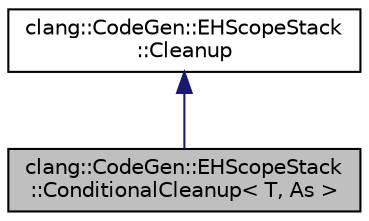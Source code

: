 digraph "clang::CodeGen::EHScopeStack::ConditionalCleanup&lt; T, As &gt;"
{
 // LATEX_PDF_SIZE
  bgcolor="transparent";
  edge [fontname="Helvetica",fontsize="10",labelfontname="Helvetica",labelfontsize="10"];
  node [fontname="Helvetica",fontsize="10",shape=record];
  Node1 [label="clang::CodeGen::EHScopeStack\l::ConditionalCleanup\< T, As \>",height=0.2,width=0.4,color="black", fillcolor="grey75", style="filled", fontcolor="black",tooltip="ConditionalCleanup stores the saved form of its parameters, then restores them and performs the clean..."];
  Node2 -> Node1 [dir="back",color="midnightblue",fontsize="10",style="solid",fontname="Helvetica"];
  Node2 [label="clang::CodeGen::EHScopeStack\l::Cleanup",height=0.2,width=0.4,color="black",URL="$classclang_1_1CodeGen_1_1EHScopeStack_1_1Cleanup.html",tooltip="Information for lazily generating a cleanup."];
}
